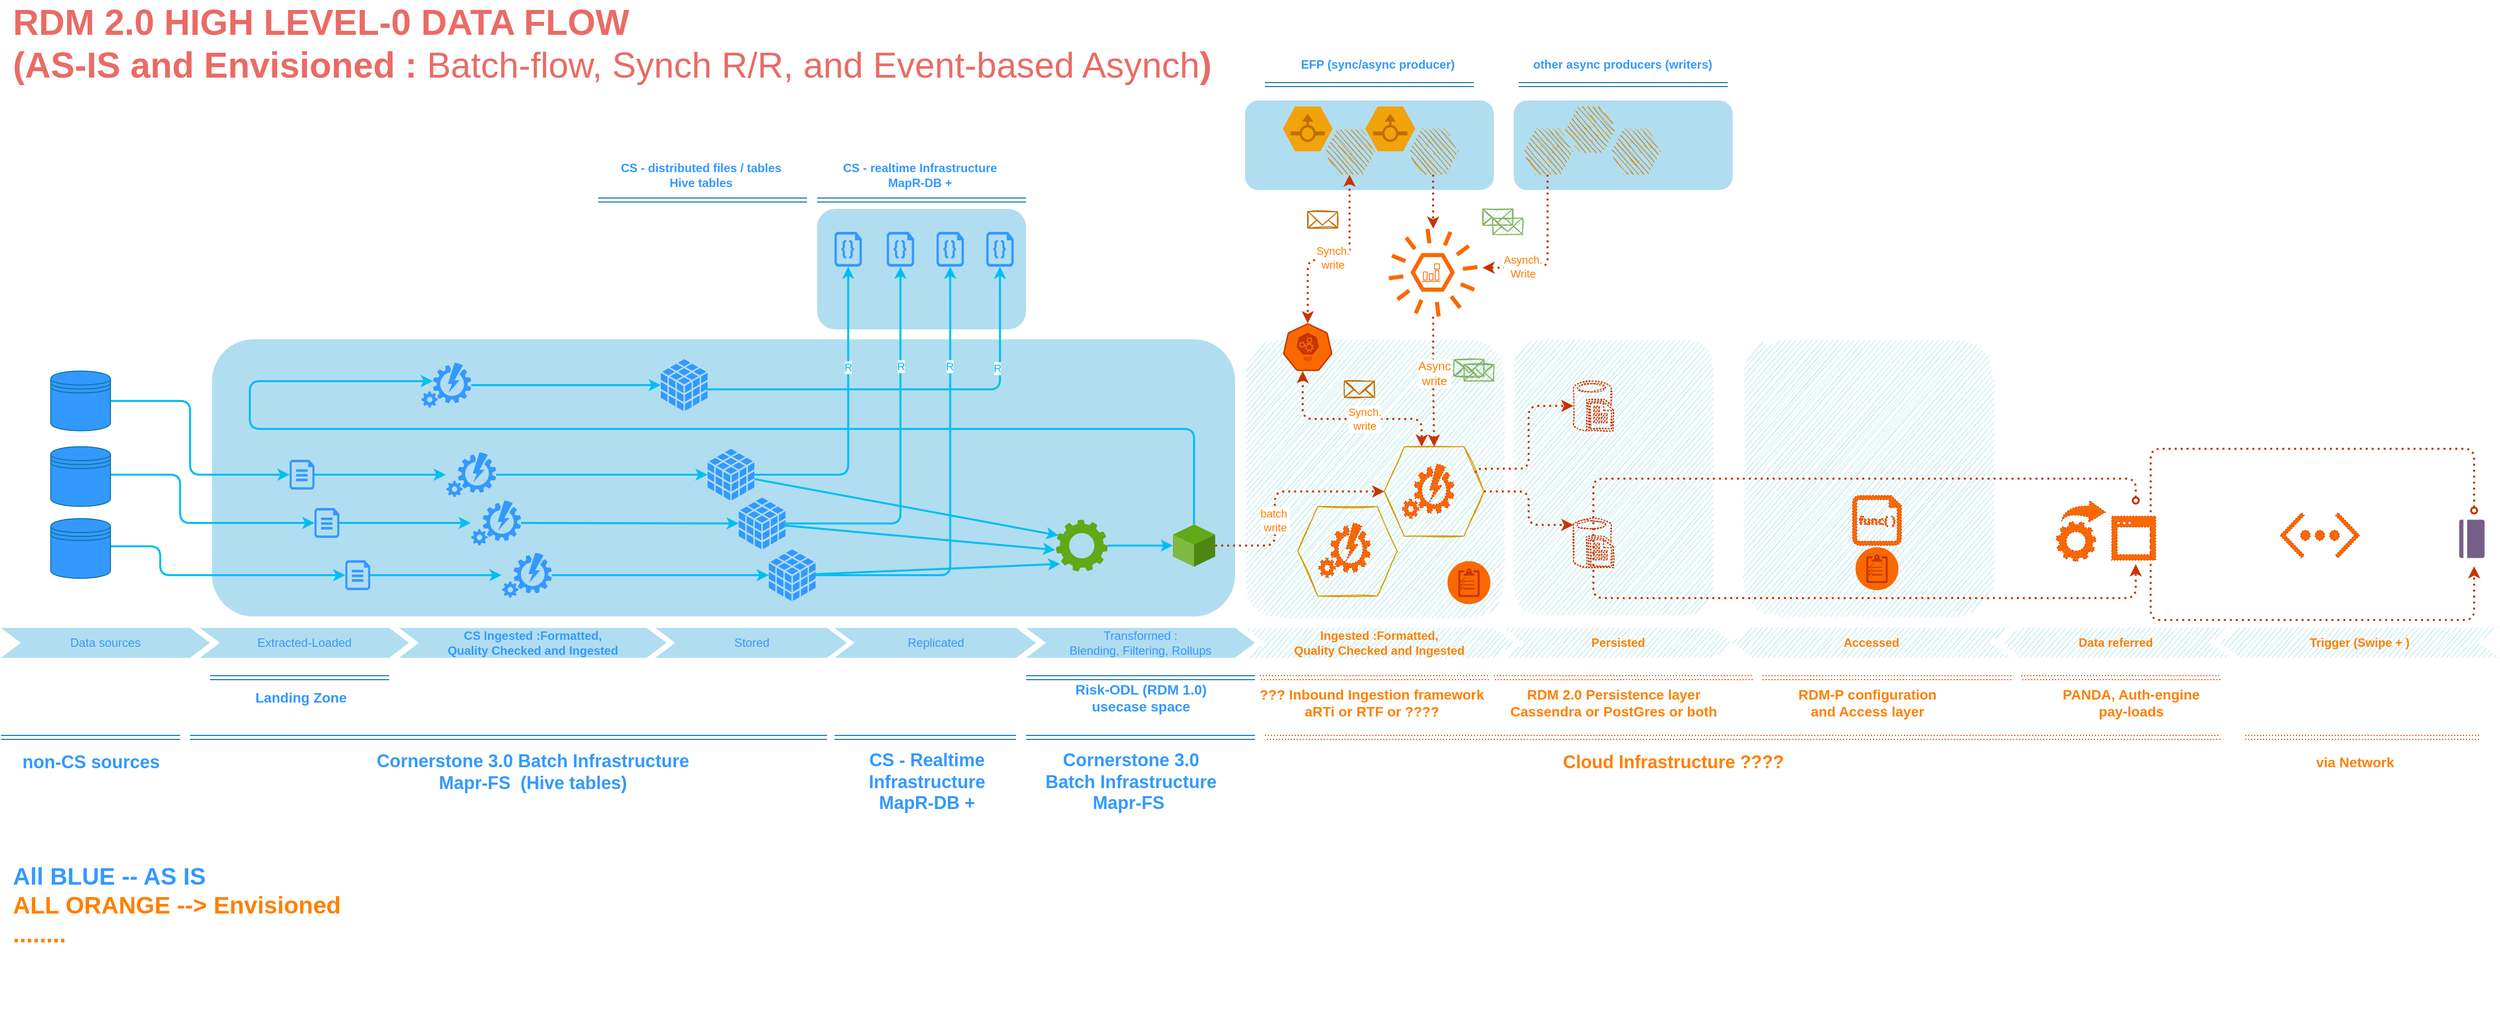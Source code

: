 <mxfile version="14.2.9" type="github">
  <diagram id="Td9-mndeDh_23hXxGDzK" name="Page-1">
    <mxGraphModel dx="1829" dy="819" grid="1" gridSize="10" guides="1" tooltips="1" connect="1" arrows="1" fold="1" page="1" pageScale="1" pageWidth="850" pageHeight="1100" math="0" shadow="0">
      <root>
        <mxCell id="0" />
        <mxCell id="1" parent="0" />
        <mxCell id="Pg5ETTxkVNXYhfXZeRP4-1" value="" style="rounded=1;whiteSpace=wrap;html=1;sketch=1;fillColor=#b0e3e6;strokeColor=none;" parent="1" vertex="1">
          <mxGeometry x="1280" y="380" width="260" height="280" as="geometry" />
        </mxCell>
        <mxCell id="Pg5ETTxkVNXYhfXZeRP4-12" value="" style="rounded=1;whiteSpace=wrap;html=1;fillColor=#b0e3e6;sketch=1;strokeColor=none;" parent="1" vertex="1">
          <mxGeometry x="1550" y="380" width="200" height="277" as="geometry" />
        </mxCell>
        <mxCell id="Pg5ETTxkVNXYhfXZeRP4-31" value="" style="rounded=1;whiteSpace=wrap;html=1;sketch=0;fillColor=#b1ddf0;strokeColor=none;" parent="1" vertex="1">
          <mxGeometry x="1280" y="140" width="250" height="90" as="geometry" />
        </mxCell>
        <mxCell id="Pg5ETTxkVNXYhfXZeRP4-13" value="" style="rounded=1;whiteSpace=wrap;html=1;fillColor=#b0e3e6;sketch=1;strokeColor=none;" parent="1" vertex="1">
          <mxGeometry x="1780" y="380" width="250" height="276.38" as="geometry" />
        </mxCell>
        <mxCell id="Pg5ETTxkVNXYhfXZeRP4-11" value="" style="rounded=1;whiteSpace=wrap;html=1;sketch=0;fillColor=#b1ddf0;strokeColor=none;" parent="1" vertex="1">
          <mxGeometry x="850" y="248.88" width="210" height="121.12" as="geometry" />
        </mxCell>
        <mxCell id="Pg5ETTxkVNXYhfXZeRP4-10" value="" style="rounded=1;whiteSpace=wrap;html=1;sketch=0;fillColor=#b1ddf0;strokeColor=none;" parent="1" vertex="1">
          <mxGeometry x="242" y="380" width="1028" height="278.5" as="geometry" />
        </mxCell>
        <mxCell id="AzFJETMl0v4Ij8P8jwY9-28" value="" style="edgeStyle=orthogonalEdgeStyle;curved=1;rounded=0;orthogonalLoop=1;jettySize=auto;html=1;strokeWidth=2;entryX=-0.01;entryY=0.499;entryDx=0;entryDy=0;entryPerimeter=0;fillColor=#1ba1e2;strokeColor=#00BEF2;" parent="1" source="AzFJETMl0v4Ij8P8jwY9-1" target="AzFJETMl0v4Ij8P8jwY9-5" edge="1">
          <mxGeometry relative="1" as="geometry">
            <mxPoint x="425" y="527" as="targetPoint" />
          </mxGeometry>
        </mxCell>
        <mxCell id="AzFJETMl0v4Ij8P8jwY9-1" value="" style="verticalLabelPosition=bottom;html=1;verticalAlign=top;align=center;shape=mxgraph.azure.cloud_services_configuration_file;pointerEvents=1;fontColor=#ffffff;strokeColor=none;fillColor=#3399FF;" parent="1" vertex="1">
          <mxGeometry x="320" y="501" width="25" height="30" as="geometry" />
        </mxCell>
        <mxCell id="AzFJETMl0v4Ij8P8jwY9-35" value="" style="edgeStyle=orthogonalEdgeStyle;curved=1;rounded=0;orthogonalLoop=1;jettySize=auto;html=1;strokeWidth=2;fillColor=#1ba1e2;strokeColor=#00BEF2;" parent="1" source="AzFJETMl0v4Ij8P8jwY9-5" target="AzFJETMl0v4Ij8P8jwY9-49" edge="1">
          <mxGeometry relative="1" as="geometry">
            <mxPoint x="658" y="527" as="targetPoint" />
          </mxGeometry>
        </mxCell>
        <mxCell id="AzFJETMl0v4Ij8P8jwY9-5" value="" style="verticalLabelPosition=bottom;html=1;verticalAlign=top;align=center;shape=mxgraph.azure.automation;pointerEvents=1;fontColor=#ffffff;strokeColor=none;fillColor=#3399FF;" parent="1" vertex="1">
          <mxGeometry x="477.5" y="493.5" width="50" height="45" as="geometry" />
        </mxCell>
        <mxCell id="AzFJETMl0v4Ij8P8jwY9-7" value="Extracted-Loaded" style="shape=step;perimeter=stepPerimeter;whiteSpace=wrap;html=1;fixedSize=1;fillColor=#b1ddf0;strokeColor=none;fontColor=#3399FF;fontStyle=0" parent="1" vertex="1">
          <mxGeometry x="230" y="670" width="210" height="30" as="geometry" />
        </mxCell>
        <mxCell id="AzFJETMl0v4Ij8P8jwY9-8" value="CS Ingested :Formatted, &lt;br&gt;Quality Checked and Ingested" style="shape=step;perimeter=stepPerimeter;whiteSpace=wrap;html=1;fixedSize=1;fillColor=#b1ddf0;fontStyle=1;strokeColor=none;fontColor=#3399FF;" parent="1" vertex="1">
          <mxGeometry x="430" y="670" width="268.75" height="30" as="geometry" />
        </mxCell>
        <mxCell id="AzFJETMl0v4Ij8P8jwY9-9" value="Stored" style="shape=step;perimeter=stepPerimeter;whiteSpace=wrap;html=1;fixedSize=1;fillColor=#b1ddf0;strokeColor=none;fontColor=#3399FF;fontStyle=0" parent="1" vertex="1">
          <mxGeometry x="687.5" y="670" width="192.5" height="30" as="geometry" />
        </mxCell>
        <mxCell id="AzFJETMl0v4Ij8P8jwY9-10" value="&lt;span&gt;Transformed : &lt;br&gt;Blending, Filtering, Rollups&lt;/span&gt;" style="shape=step;perimeter=stepPerimeter;whiteSpace=wrap;html=1;fixedSize=1;fillColor=#b1ddf0;strokeColor=none;fontStyle=0;fontColor=#3399FF;" parent="1" vertex="1">
          <mxGeometry x="1060" y="670" width="230" height="30" as="geometry" />
        </mxCell>
        <mxCell id="AzFJETMl0v4Ij8P8jwY9-13" value="" style="shape=link;html=1;fillColor=#b1ddf0;strokeColor=#10739e;fontColor=#3399FF;fontSize=18;" parent="1" edge="1">
          <mxGeometry width="100" relative="1" as="geometry">
            <mxPoint x="220" y="780" as="sourcePoint" />
            <mxPoint x="860" y="780" as="targetPoint" />
          </mxGeometry>
        </mxCell>
        <mxCell id="AzFJETMl0v4Ij8P8jwY9-31" value="Cornerstone 3.0 Batch Infrastructure&lt;br style=&quot;font-size: 18px;&quot;&gt;Mapr-FS&amp;nbsp; (Hive tables)" style="text;html=1;align=center;verticalAlign=middle;resizable=0;points=[];autosize=1;fontStyle=1;fontColor=#3399FF;fontSize=18;" parent="1" vertex="1">
          <mxGeometry x="399.37" y="790" width="330" height="50" as="geometry" />
        </mxCell>
        <mxCell id="AzFJETMl0v4Ij8P8jwY9-37" value="" style="edgeStyle=orthogonalEdgeStyle;curved=1;rounded=0;orthogonalLoop=1;jettySize=auto;html=1;strokeWidth=2;entryX=-0.01;entryY=0.499;entryDx=0;entryDy=0;entryPerimeter=0;fillColor=#1ba1e2;strokeColor=#00BEF2;" parent="1" source="AzFJETMl0v4Ij8P8jwY9-38" target="AzFJETMl0v4Ij8P8jwY9-40" edge="1">
          <mxGeometry relative="1" as="geometry">
            <mxPoint x="450" y="572" as="targetPoint" />
          </mxGeometry>
        </mxCell>
        <mxCell id="AzFJETMl0v4Ij8P8jwY9-38" value="" style="verticalLabelPosition=bottom;html=1;verticalAlign=top;align=center;shape=mxgraph.azure.cloud_services_configuration_file;pointerEvents=1;fontColor=#ffffff;strokeColor=none;fillColor=#3399FF;" parent="1" vertex="1">
          <mxGeometry x="345" y="549.5" width="25" height="30" as="geometry" />
        </mxCell>
        <mxCell id="AzFJETMl0v4Ij8P8jwY9-39" value="" style="edgeStyle=orthogonalEdgeStyle;curved=1;rounded=0;orthogonalLoop=1;jettySize=auto;html=1;strokeWidth=2;fillColor=#1ba1e2;strokeColor=#00BEF2;" parent="1" source="AzFJETMl0v4Ij8P8jwY9-40" target="AzFJETMl0v4Ij8P8jwY9-50" edge="1">
          <mxGeometry relative="1" as="geometry">
            <mxPoint x="683" y="572" as="targetPoint" />
          </mxGeometry>
        </mxCell>
        <mxCell id="AzFJETMl0v4Ij8P8jwY9-40" value="" style="verticalLabelPosition=bottom;html=1;verticalAlign=top;align=center;shape=mxgraph.azure.automation;pointerEvents=1;fontColor=#ffffff;strokeColor=none;fillColor=#3399FF;" parent="1" vertex="1">
          <mxGeometry x="502.5" y="542" width="50" height="45" as="geometry" />
        </mxCell>
        <mxCell id="AzFJETMl0v4Ij8P8jwY9-42" value="" style="edgeStyle=orthogonalEdgeStyle;curved=1;rounded=0;orthogonalLoop=1;jettySize=auto;html=1;strokeWidth=2;entryX=-0.01;entryY=0.499;entryDx=0;entryDy=0;entryPerimeter=0;fillColor=#1ba1e2;strokeColor=#00BEF2;" parent="1" source="AzFJETMl0v4Ij8P8jwY9-43" target="AzFJETMl0v4Ij8P8jwY9-45" edge="1">
          <mxGeometry relative="1" as="geometry">
            <mxPoint x="481" y="617" as="targetPoint" />
          </mxGeometry>
        </mxCell>
        <mxCell id="AzFJETMl0v4Ij8P8jwY9-43" value="" style="verticalLabelPosition=bottom;html=1;verticalAlign=top;align=center;shape=mxgraph.azure.cloud_services_configuration_file;pointerEvents=1;fontColor=#ffffff;strokeColor=none;fillColor=#3399FF;" parent="1" vertex="1">
          <mxGeometry x="376" y="602" width="25" height="30" as="geometry" />
        </mxCell>
        <mxCell id="AzFJETMl0v4Ij8P8jwY9-44" value="" style="edgeStyle=orthogonalEdgeStyle;curved=1;rounded=0;orthogonalLoop=1;jettySize=auto;html=1;strokeWidth=2;fillColor=#1ba1e2;strokeColor=#00BEF2;" parent="1" source="AzFJETMl0v4Ij8P8jwY9-45" target="AzFJETMl0v4Ij8P8jwY9-48" edge="1">
          <mxGeometry relative="1" as="geometry">
            <mxPoint x="714" y="617" as="targetPoint" />
          </mxGeometry>
        </mxCell>
        <mxCell id="AzFJETMl0v4Ij8P8jwY9-45" value="" style="verticalLabelPosition=bottom;html=1;verticalAlign=top;align=center;shape=mxgraph.azure.automation;pointerEvents=1;fontColor=#ffffff;strokeColor=none;fillColor=#3399FF;" parent="1" vertex="1">
          <mxGeometry x="533.5" y="594.5" width="50" height="45" as="geometry" />
        </mxCell>
        <mxCell id="AzFJETMl0v4Ij8P8jwY9-48" value="" style="shadow=0;dashed=0;html=1;labelPosition=center;verticalLabelPosition=bottom;verticalAlign=top;outlineConnect=0;align=center;shape=mxgraph.office.databases.database_cube;fontColor=#ffffff;strokeColor=none;fillColor=#3399FF;" parent="1" vertex="1">
          <mxGeometry x="801.5" y="591" width="47" height="52" as="geometry" />
        </mxCell>
        <mxCell id="AzFJETMl0v4Ij8P8jwY9-60" value="" style="rounded=0;orthogonalLoop=1;jettySize=auto;html=1;strokeWidth=2;entryX=0.049;entryY=0.304;entryDx=0;entryDy=0;entryPerimeter=0;fillColor=#1ba1e2;strokeColor=#00BEF2;" parent="1" source="AzFJETMl0v4Ij8P8jwY9-49" target="AzFJETMl0v4Ij8P8jwY9-58" edge="1">
          <mxGeometry relative="1" as="geometry">
            <mxPoint x="790" y="520" as="sourcePoint" />
            <mxPoint x="795" y="542.5" as="targetPoint" />
          </mxGeometry>
        </mxCell>
        <mxCell id="AzFJETMl0v4Ij8P8jwY9-74" value="" style="rounded=1;sketch=0;orthogonalLoop=1;jettySize=auto;html=1;shadow=0;strokeWidth=2;entryX=0.5;entryY=1;entryDx=0;entryDy=0;entryPerimeter=0;fillColor=#1ba1e2;strokeColor=#00BEF2;edgeStyle=orthogonalEdgeStyle;" parent="1" source="AzFJETMl0v4Ij8P8jwY9-49" target="AzFJETMl0v4Ij8P8jwY9-72" edge="1">
          <mxGeometry relative="1" as="geometry">
            <mxPoint x="795" y="531.5" as="targetPoint" />
          </mxGeometry>
        </mxCell>
        <mxCell id="YAnELMvsAP-TXF1h9cd0-38" value="R" style="edgeLabel;html=1;align=center;verticalAlign=middle;resizable=0;points=[];fontColor=#00BEF2;" vertex="1" connectable="0" parent="AzFJETMl0v4Ij8P8jwY9-74">
          <mxGeometry x="0.334" y="1" relative="1" as="geometry">
            <mxPoint as="offset" />
          </mxGeometry>
        </mxCell>
        <mxCell id="AzFJETMl0v4Ij8P8jwY9-49" value="" style="shadow=0;dashed=0;html=1;labelPosition=center;verticalLabelPosition=bottom;verticalAlign=top;outlineConnect=0;align=center;shape=mxgraph.office.databases.database_cube;fontColor=#ffffff;strokeColor=none;fillColor=#3399FF;" parent="1" vertex="1">
          <mxGeometry x="740" y="490" width="47" height="52" as="geometry" />
        </mxCell>
        <mxCell id="AzFJETMl0v4Ij8P8jwY9-50" value="" style="shadow=0;dashed=0;html=1;labelPosition=center;verticalLabelPosition=bottom;verticalAlign=top;outlineConnect=0;align=center;shape=mxgraph.office.databases.database_cube;fontColor=#ffffff;strokeColor=none;fillColor=#3399FF;" parent="1" vertex="1">
          <mxGeometry x="771.25" y="539" width="47" height="52" as="geometry" />
        </mxCell>
        <mxCell id="AzFJETMl0v4Ij8P8jwY9-70" value="" style="rounded=1;sketch=0;orthogonalLoop=1;jettySize=auto;html=1;shadow=0;strokeWidth=2;entryX=0.5;entryY=1;entryDx=0;entryDy=0;entryPerimeter=0;fillColor=#1ba1e2;strokeColor=#00BEF2;exitX=0.968;exitY=0.582;exitDx=0;exitDy=0;exitPerimeter=0;edgeStyle=orthogonalEdgeStyle;" parent="1" source="AzFJETMl0v4Ij8P8jwY9-51" target="AzFJETMl0v4Ij8P8jwY9-71" edge="1">
          <mxGeometry relative="1" as="geometry">
            <mxPoint x="1188" y="416" as="targetPoint" />
          </mxGeometry>
        </mxCell>
        <mxCell id="YAnELMvsAP-TXF1h9cd0-42" value="R" style="edgeLabel;html=1;align=center;verticalAlign=middle;resizable=0;points=[];fontColor=#00BEF2;" vertex="1" connectable="0" parent="AzFJETMl0v4Ij8P8jwY9-70">
          <mxGeometry x="0.513" y="3" relative="1" as="geometry">
            <mxPoint as="offset" />
          </mxGeometry>
        </mxCell>
        <mxCell id="AzFJETMl0v4Ij8P8jwY9-51" value="" style="shadow=0;dashed=0;html=1;labelPosition=center;verticalLabelPosition=bottom;verticalAlign=top;outlineConnect=0;align=center;shape=mxgraph.office.databases.database_cube;fontColor=#ffffff;strokeColor=none;fillColor=#3399FF;" parent="1" vertex="1">
          <mxGeometry x="693" y="400" width="47" height="52" as="geometry" />
        </mxCell>
        <mxCell id="AzFJETMl0v4Ij8P8jwY9-67" value="" style="rounded=0;orthogonalLoop=1;jettySize=auto;html=1;strokeWidth=2;fillColor=#1ba1e2;strokeColor=#00BEF2;" parent="1" source="AzFJETMl0v4Ij8P8jwY9-52" target="AzFJETMl0v4Ij8P8jwY9-51" edge="1">
          <mxGeometry relative="1" as="geometry">
            <mxPoint x="603.5" y="426" as="targetPoint" />
          </mxGeometry>
        </mxCell>
        <mxCell id="AzFJETMl0v4Ij8P8jwY9-52" value="" style="verticalLabelPosition=bottom;html=1;verticalAlign=top;align=center;shape=mxgraph.azure.automation;pointerEvents=1;fontColor=#ffffff;strokeColor=none;fillColor=#3399FF;" parent="1" vertex="1">
          <mxGeometry x="452.5" y="403.5" width="50" height="45" as="geometry" />
        </mxCell>
        <mxCell id="AzFJETMl0v4Ij8P8jwY9-65" value="" style="edgeStyle=orthogonalEdgeStyle;rounded=1;orthogonalLoop=1;jettySize=auto;html=1;strokeWidth=2;entryX=0.23;entryY=0.41;entryDx=0;entryDy=0;entryPerimeter=0;shadow=0;sketch=0;fillColor=#1ba1e2;exitX=0.5;exitY=0;exitDx=0;exitDy=0;exitPerimeter=0;strokeColor=#00BEF2;" parent="1" source="AzFJETMl0v4Ij8P8jwY9-54" target="AzFJETMl0v4Ij8P8jwY9-52" edge="1">
          <mxGeometry relative="1" as="geometry">
            <mxPoint x="1026.25" y="485" as="targetPoint" />
            <Array as="points">
              <mxPoint x="1229" y="470" />
              <mxPoint x="280" y="470" />
              <mxPoint x="280" y="422" />
            </Array>
          </mxGeometry>
        </mxCell>
        <mxCell id="AzFJETMl0v4Ij8P8jwY9-86" value="" style="edgeStyle=orthogonalEdgeStyle;rounded=1;sketch=0;orthogonalLoop=1;jettySize=auto;html=1;shadow=0;strokeWidth=2;labelBackgroundColor=none;fontColor=#EA6B66;fillColor=#fa6800;dashed=1;dashPattern=1 2;strokeColor=#C73500;entryX=0;entryY=0.5;entryDx=0;entryDy=0;" parent="1" source="AzFJETMl0v4Ij8P8jwY9-54" target="qRnBdunjOC0cZsPGQNzd-3" edge="1">
          <mxGeometry relative="1" as="geometry">
            <Array as="points">
              <mxPoint x="1310" y="587" />
              <mxPoint x="1310" y="533" />
            </Array>
          </mxGeometry>
        </mxCell>
        <mxCell id="YAnELMvsAP-TXF1h9cd0-17" value="batch&amp;nbsp;&lt;br&gt;write" style="edgeLabel;html=1;align=center;verticalAlign=middle;resizable=0;points=[];fontColor=#FF8000;" vertex="1" connectable="0" parent="AzFJETMl0v4Ij8P8jwY9-86">
          <mxGeometry x="-0.245" y="1" relative="1" as="geometry">
            <mxPoint x="1" y="-1.23" as="offset" />
          </mxGeometry>
        </mxCell>
        <mxCell id="AzFJETMl0v4Ij8P8jwY9-54" value="" style="verticalLabelPosition=bottom;verticalAlign=top;html=1;shape=mxgraph.infographic.shadedCube;isoAngle=15;fillColor=#60a917;fontColor=#ffffff;strokeColor=none;" parent="1" vertex="1">
          <mxGeometry x="1207.5" y="566" width="42.5" height="42.5" as="geometry" />
        </mxCell>
        <mxCell id="AzFJETMl0v4Ij8P8jwY9-55" value="" style="shape=link;html=1;fillColor=#b1ddf0;strokeColor=#10739e;fontColor=#3399FF;fontStyle=0;fontSize=14;" parent="1" edge="1">
          <mxGeometry width="100" relative="1" as="geometry">
            <mxPoint x="1060" y="720" as="sourcePoint" />
            <mxPoint x="1290" y="720" as="targetPoint" />
          </mxGeometry>
        </mxCell>
        <mxCell id="AzFJETMl0v4Ij8P8jwY9-56" value="Risk-ODL (RDM 1.0)&lt;br style=&quot;font-size: 14px&quot;&gt;usecase space" style="text;html=1;align=center;verticalAlign=middle;resizable=0;points=[];autosize=1;fontStyle=1;fontColor=#3399FF;fontSize=14;" parent="1" vertex="1">
          <mxGeometry x="1100" y="720" width="150" height="40" as="geometry" />
        </mxCell>
        <mxCell id="AzFJETMl0v4Ij8P8jwY9-63" value="" style="edgeStyle=none;rounded=0;orthogonalLoop=1;jettySize=auto;html=1;strokeWidth=2;fillColor=#1ba1e2;strokeColor=#00BEF2;" parent="1" source="AzFJETMl0v4Ij8P8jwY9-58" target="AzFJETMl0v4Ij8P8jwY9-54" edge="1">
          <mxGeometry relative="1" as="geometry" />
        </mxCell>
        <mxCell id="AzFJETMl0v4Ij8P8jwY9-58" value="" style="html=1;aspect=fixed;shadow=0;align=center;verticalAlign=top;fillColor=#60a917;shape=mxgraph.gcp2.gear;fontColor=#ffffff;strokeColor=none;" parent="1" vertex="1">
          <mxGeometry x="1090" y="561.25" width="52" height="52" as="geometry" />
        </mxCell>
        <mxCell id="AzFJETMl0v4Ij8P8jwY9-61" value="" style="rounded=0;orthogonalLoop=1;jettySize=auto;html=1;strokeWidth=2;fillColor=#1ba1e2;strokeColor=#00BEF2;entryX=-0.013;entryY=0.585;entryDx=0;entryDy=0;entryPerimeter=0;" parent="1" source="AzFJETMl0v4Ij8P8jwY9-50" target="AzFJETMl0v4Ij8P8jwY9-58" edge="1">
          <mxGeometry relative="1" as="geometry">
            <mxPoint x="725" y="555.536" as="sourcePoint" />
            <mxPoint x="902.35" y="578.45" as="targetPoint" />
          </mxGeometry>
        </mxCell>
        <mxCell id="AzFJETMl0v4Ij8P8jwY9-62" value="" style="rounded=0;orthogonalLoop=1;jettySize=auto;html=1;strokeWidth=2;entryX=0.083;entryY=0.854;entryDx=0;entryDy=0;entryPerimeter=0;fillColor=#1ba1e2;strokeColor=#00BEF2;" parent="1" source="AzFJETMl0v4Ij8P8jwY9-48" target="AzFJETMl0v4Ij8P8jwY9-58" edge="1">
          <mxGeometry relative="1" as="geometry">
            <mxPoint x="749" y="597.493" as="sourcePoint" />
            <mxPoint x="898.35" y="597.45" as="targetPoint" />
          </mxGeometry>
        </mxCell>
        <mxCell id="AzFJETMl0v4Ij8P8jwY9-68" value="Replicated" style="shape=step;perimeter=stepPerimeter;whiteSpace=wrap;html=1;fixedSize=1;fillColor=#b1ddf0;strokeColor=none;fontColor=#3399FF;fontStyle=0" parent="1" vertex="1">
          <mxGeometry x="867.5" y="670" width="202.5" height="30" as="geometry" />
        </mxCell>
        <mxCell id="AzFJETMl0v4Ij8P8jwY9-71" value="" style="verticalLabelPosition=bottom;html=1;verticalAlign=top;align=center;shape=mxgraph.azure.code_file;pointerEvents=1;fontColor=#ffffff;strokeColor=none;fillColor=#3399FF;" parent="1" vertex="1">
          <mxGeometry x="1020" y="272" width="27.5" height="35" as="geometry" />
        </mxCell>
        <mxCell id="AzFJETMl0v4Ij8P8jwY9-72" value="" style="verticalLabelPosition=bottom;html=1;verticalAlign=top;align=center;shape=mxgraph.azure.code_file;pointerEvents=1;fontColor=#ffffff;strokeColor=none;fillColor=#3399FF;" parent="1" vertex="1">
          <mxGeometry x="867.5" y="272" width="27.5" height="35" as="geometry" />
        </mxCell>
        <mxCell id="AzFJETMl0v4Ij8P8jwY9-76" value="" style="verticalLabelPosition=bottom;html=1;verticalAlign=top;align=center;shape=mxgraph.azure.code_file;pointerEvents=1;fontColor=#ffffff;strokeColor=none;fillColor=#3399FF;" parent="1" vertex="1">
          <mxGeometry x="920" y="272" width="27.5" height="35" as="geometry" />
        </mxCell>
        <mxCell id="AzFJETMl0v4Ij8P8jwY9-78" value="" style="verticalLabelPosition=bottom;html=1;verticalAlign=top;align=center;shape=mxgraph.azure.code_file;pointerEvents=1;fontColor=#ffffff;strokeColor=none;fillColor=#3399FF;" parent="1" vertex="1">
          <mxGeometry x="970" y="272" width="27.5" height="35" as="geometry" />
        </mxCell>
        <mxCell id="AzFJETMl0v4Ij8P8jwY9-79" value="" style="rounded=1;orthogonalLoop=1;jettySize=auto;html=1;strokeWidth=2;entryX=0.5;entryY=1;entryDx=0;entryDy=0;entryPerimeter=0;fillColor=#1ba1e2;strokeColor=#00BEF2;edgeStyle=orthogonalEdgeStyle;" parent="1" source="AzFJETMl0v4Ij8P8jwY9-48" target="AzFJETMl0v4Ij8P8jwY9-78" edge="1">
          <mxGeometry relative="1" as="geometry">
            <mxPoint x="817.25" y="642.565" as="sourcePoint" />
            <mxPoint x="1167.5" y="643.54" as="targetPoint" />
          </mxGeometry>
        </mxCell>
        <mxCell id="YAnELMvsAP-TXF1h9cd0-40" value="R" style="edgeLabel;html=1;align=center;verticalAlign=middle;resizable=0;points=[];fontColor=#00BEF2;" vertex="1" connectable="0" parent="AzFJETMl0v4Ij8P8jwY9-79">
          <mxGeometry x="0.551" y="1" relative="1" as="geometry">
            <mxPoint as="offset" />
          </mxGeometry>
        </mxCell>
        <mxCell id="AzFJETMl0v4Ij8P8jwY9-77" value="" style="rounded=1;sketch=0;orthogonalLoop=1;jettySize=auto;html=1;shadow=0;strokeWidth=2;entryX=0.5;entryY=1;entryDx=0;entryDy=0;entryPerimeter=0;fillColor=#1ba1e2;strokeColor=#00BEF2;edgeStyle=orthogonalEdgeStyle;" parent="1" source="AzFJETMl0v4Ij8P8jwY9-50" target="AzFJETMl0v4Ij8P8jwY9-76" edge="1">
          <mxGeometry relative="1" as="geometry" />
        </mxCell>
        <mxCell id="YAnELMvsAP-TXF1h9cd0-39" value="R" style="edgeLabel;html=1;align=center;verticalAlign=middle;resizable=0;points=[];fontColor=#00BEF2;" vertex="1" connectable="0" parent="AzFJETMl0v4Ij8P8jwY9-77">
          <mxGeometry x="0.465" relative="1" as="geometry">
            <mxPoint as="offset" />
          </mxGeometry>
        </mxCell>
        <mxCell id="AzFJETMl0v4Ij8P8jwY9-81" value="" style="shape=link;html=1;fillColor=#b1ddf0;strokeColor=#10739e;fontColor=#3399FF;fontSize=18;" parent="1" edge="1">
          <mxGeometry width="100" relative="1" as="geometry">
            <mxPoint x="867.5" y="780" as="sourcePoint" />
            <mxPoint x="1050" y="780" as="targetPoint" />
          </mxGeometry>
        </mxCell>
        <mxCell id="AzFJETMl0v4Ij8P8jwY9-82" value="CS - Realtime &lt;br&gt;Infrastructure&lt;br style=&quot;font-size: 18px&quot;&gt;MapR-DB +" style="text;html=1;align=center;verticalAlign=middle;resizable=0;points=[];autosize=1;fontStyle=1;fontColor=#3399FF;fontSize=18;" parent="1" vertex="1">
          <mxGeometry x="895" y="790" width="130" height="70" as="geometry" />
        </mxCell>
        <mxCell id="AzFJETMl0v4Ij8P8jwY9-83" value="Ingested :Formatted, &lt;br&gt;Quality Checked and Ingested" style="shape=step;perimeter=stepPerimeter;whiteSpace=wrap;html=1;fixedSize=1;fillColor=#b0e3e6;fontStyle=1;dashed=1;dashPattern=1 2;sketch=1;strokeColor=none;fontColor=#FF8000;" parent="1" vertex="1">
          <mxGeometry x="1280" y="670" width="270" height="30" as="geometry" />
        </mxCell>
        <mxCell id="AzFJETMl0v4Ij8P8jwY9-88" value="Persisted" style="shape=step;perimeter=stepPerimeter;whiteSpace=wrap;html=1;fixedSize=1;fillColor=#b0e3e6;fontStyle=1;dashed=1;dashPattern=1 2;sketch=1;strokeColor=none;fontColor=#FF8000;" parent="1" vertex="1">
          <mxGeometry x="1540" y="670" width="230" height="30" as="geometry" />
        </mxCell>
        <mxCell id="AzFJETMl0v4Ij8P8jwY9-89" value="" style="shape=link;html=1;fillColor=#fa6800;strokeColor=#C73500;fontColor=#006600;dashed=1;dashPattern=1 2;fontSize=14;" parent="1" edge="1">
          <mxGeometry width="100" relative="1" as="geometry">
            <mxPoint x="1530" y="720" as="sourcePoint" />
            <mxPoint x="1790" y="720" as="targetPoint" />
          </mxGeometry>
        </mxCell>
        <mxCell id="AzFJETMl0v4Ij8P8jwY9-90" value="" style="shape=link;html=1;fillColor=#fa6800;fontColor=#006600;strokeColor=#C73500;dashed=1;dashPattern=1 2;fontSize=14;" parent="1" edge="1">
          <mxGeometry width="100" relative="1" as="geometry">
            <mxPoint x="1295" y="720" as="sourcePoint" />
            <mxPoint x="1525" y="720" as="targetPoint" />
          </mxGeometry>
        </mxCell>
        <mxCell id="AzFJETMl0v4Ij8P8jwY9-91" value="??? Inbound Ingestion framework&lt;br style=&quot;font-size: 14px;&quot;&gt;aRTi or RTF or ????" style="text;html=1;align=center;verticalAlign=middle;resizable=0;points=[];autosize=1;fontColor=#FF8000;fontStyle=1;fontSize=14;" parent="1" vertex="1">
          <mxGeometry x="1286.5" y="725" width="240" height="40" as="geometry" />
        </mxCell>
        <mxCell id="AzFJETMl0v4Ij8P8jwY9-92" value="RDM 2.0 Persistence layer&lt;br style=&quot;font-size: 14px;&quot;&gt;Cassendra or PostGres or both" style="text;html=1;align=center;verticalAlign=middle;resizable=0;points=[];autosize=1;fontColor=#FF8000;fontStyle=1;fontSize=14;" parent="1" vertex="1">
          <mxGeometry x="1540" y="725" width="220" height="40" as="geometry" />
        </mxCell>
        <mxCell id="AzFJETMl0v4Ij8P8jwY9-95" value="" style="shape=link;html=1;fillColor=#b1ddf0;strokeColor=#10739e;fontColor=#3399FF;" parent="1" edge="1">
          <mxGeometry width="100" relative="1" as="geometry">
            <mxPoint x="850" y="240" as="sourcePoint" />
            <mxPoint x="1060" y="240" as="targetPoint" />
          </mxGeometry>
        </mxCell>
        <mxCell id="AzFJETMl0v4Ij8P8jwY9-96" value="CS - realtime Infrastructure&lt;br&gt;MapR-DB +" style="text;html=1;align=center;verticalAlign=middle;resizable=0;points=[];autosize=1;fontStyle=1;fontColor=#3399FF;" parent="1" vertex="1">
          <mxGeometry x="867.5" y="200" width="170" height="30" as="geometry" />
        </mxCell>
        <mxCell id="AzFJETMl0v4Ij8P8jwY9-99" value="&lt;b&gt;&lt;font&gt;&lt;font style=&quot;font-size: 24px&quot;&gt;&lt;font color=&quot;#3399ff&quot;&gt;All BLUE -- AS IS&lt;/font&gt;&lt;br&gt;ALL ORANGE --&amp;gt; Envisioned&lt;br&gt;........&lt;br&gt;&lt;br&gt;&lt;br&gt;&lt;/font&gt;&lt;br&gt;&lt;/font&gt;&lt;/b&gt;" style="text;html=1;align=left;verticalAlign=middle;resizable=0;points=[];autosize=1;fontColor=#FF8000;" parent="1" vertex="1">
          <mxGeometry x="40" y="935" width="350" height="100" as="geometry" />
        </mxCell>
        <mxCell id="AzFJETMl0v4Ij8P8jwY9-100" value="" style="shape=link;html=1;fillColor=#b1ddf0;strokeColor=#10739e;fontColor=#3399FF;fontSize=18;" parent="1" edge="1">
          <mxGeometry width="100" relative="1" as="geometry">
            <mxPoint x="1060" y="780" as="sourcePoint" />
            <mxPoint x="1290" y="780" as="targetPoint" />
          </mxGeometry>
        </mxCell>
        <mxCell id="AzFJETMl0v4Ij8P8jwY9-101" value="Cornerstone 3.0 &lt;br&gt;Batch Infrastructure&lt;br style=&quot;font-size: 18px&quot;&gt;Mapr-FS&amp;nbsp;" style="text;html=1;align=center;verticalAlign=middle;resizable=0;points=[];autosize=1;fontStyle=1;fontColor=#3399FF;fontSize=18;" parent="1" vertex="1">
          <mxGeometry x="1070" y="790" width="190" height="70" as="geometry" />
        </mxCell>
        <mxCell id="AzFJETMl0v4Ij8P8jwY9-102" value="" style="shape=link;html=1;fillColor=#fa6800;strokeColor=#C73500;fontColor=#3399FF;dashed=1;dashPattern=1 2;fontSize=18;" parent="1" edge="1">
          <mxGeometry width="100" relative="1" as="geometry">
            <mxPoint x="1300" y="780" as="sourcePoint" />
            <mxPoint x="2260" y="780" as="targetPoint" />
          </mxGeometry>
        </mxCell>
        <mxCell id="AzFJETMl0v4Ij8P8jwY9-103" value="Cloud Infrastructure ????" style="text;html=1;align=center;verticalAlign=middle;resizable=0;points=[];autosize=1;fontStyle=1;fontColor=#FF8000;fontSize=18;" parent="1" vertex="1">
          <mxGeometry x="1590" y="790" width="240" height="30" as="geometry" />
        </mxCell>
        <mxCell id="AzFJETMl0v4Ij8P8jwY9-104" value="&lt;font&gt;&lt;font style=&quot;font-size: 36px&quot;&gt;RDM 2.0 HIGH LEVEL-0 DATA FLOW &lt;br&gt;(AS-IS and Envisioned : &lt;span style=&quot;font-weight: normal&quot;&gt;Batch-flow, Synch R/R, and Event-based Asynch&lt;/span&gt;)&lt;br&gt;&lt;/font&gt;&lt;br&gt;&lt;/font&gt;" style="text;html=1;align=left;verticalAlign=middle;resizable=0;points=[];autosize=1;fontStyle=1;fontColor=#EA6B66;" parent="1" vertex="1">
          <mxGeometry x="40" y="60" width="1220" height="60" as="geometry" />
        </mxCell>
        <mxCell id="AzFJETMl0v4Ij8P8jwY9-105" value="Data sources" style="shape=step;perimeter=stepPerimeter;whiteSpace=wrap;html=1;fixedSize=1;fillColor=#b1ddf0;strokeColor=none;fontColor=#3399FF;fontStyle=0" parent="1" vertex="1">
          <mxGeometry x="30" y="670" width="210" height="30" as="geometry" />
        </mxCell>
        <mxCell id="AzFJETMl0v4Ij8P8jwY9-109" value="" style="edgeStyle=orthogonalEdgeStyle;rounded=1;sketch=0;orthogonalLoop=1;jettySize=auto;html=1;shadow=0;labelBackgroundColor=none;strokeColor=#00BEF2;strokeWidth=2;fontColor=#FF8000;entryX=0;entryY=0.5;entryDx=0;entryDy=0;entryPerimeter=0;" parent="1" source="AzFJETMl0v4Ij8P8jwY9-107" target="AzFJETMl0v4Ij8P8jwY9-1" edge="1">
          <mxGeometry relative="1" as="geometry">
            <mxPoint x="200" y="516" as="targetPoint" />
            <Array as="points">
              <mxPoint x="220" y="442" />
              <mxPoint x="220" y="516" />
            </Array>
          </mxGeometry>
        </mxCell>
        <mxCell id="AzFJETMl0v4Ij8P8jwY9-107" value="" style="shape=datastore;whiteSpace=wrap;html=1;labelBackgroundColor=none;sketch=0;strokeColor=#10739e;align=left;fillColor=#3399FF;" parent="1" vertex="1">
          <mxGeometry x="80" y="411.88" width="60" height="60" as="geometry" />
        </mxCell>
        <mxCell id="AzFJETMl0v4Ij8P8jwY9-112" value="" style="edgeStyle=orthogonalEdgeStyle;rounded=1;sketch=0;orthogonalLoop=1;jettySize=auto;html=1;shadow=0;labelBackgroundColor=none;strokeColor=#00BEF2;strokeWidth=2;fontColor=#FF8000;entryX=0;entryY=0.5;entryDx=0;entryDy=0;entryPerimeter=0;" parent="1" source="AzFJETMl0v4Ij8P8jwY9-110" target="AzFJETMl0v4Ij8P8jwY9-38" edge="1">
          <mxGeometry relative="1" as="geometry">
            <mxPoint x="220" y="549.5" as="targetPoint" />
            <Array as="points">
              <mxPoint x="210" y="516" />
              <mxPoint x="210" y="565" />
            </Array>
          </mxGeometry>
        </mxCell>
        <mxCell id="AzFJETMl0v4Ij8P8jwY9-110" value="" style="shape=datastore;whiteSpace=wrap;html=1;labelBackgroundColor=none;sketch=0;strokeColor=#10739e;align=left;fillColor=#3399FF;" parent="1" vertex="1">
          <mxGeometry x="80" y="487.88" width="60" height="60" as="geometry" />
        </mxCell>
        <mxCell id="AzFJETMl0v4Ij8P8jwY9-114" value="" style="edgeStyle=orthogonalEdgeStyle;rounded=1;sketch=0;orthogonalLoop=1;jettySize=auto;html=1;shadow=0;labelBackgroundColor=none;strokeColor=#00BEF2;strokeWidth=2;fontColor=#FF8000;entryX=0;entryY=0.5;entryDx=0;entryDy=0;entryPerimeter=0;" parent="1" source="AzFJETMl0v4Ij8P8jwY9-113" target="AzFJETMl0v4Ij8P8jwY9-43" edge="1">
          <mxGeometry relative="1" as="geometry">
            <Array as="points">
              <mxPoint x="190" y="588" />
              <mxPoint x="190" y="617" />
            </Array>
          </mxGeometry>
        </mxCell>
        <mxCell id="AzFJETMl0v4Ij8P8jwY9-113" value="" style="shape=datastore;whiteSpace=wrap;html=1;labelBackgroundColor=none;sketch=0;strokeColor=#10739e;align=left;fillColor=#3399FF;" parent="1" vertex="1">
          <mxGeometry x="80" y="560.13" width="60" height="60" as="geometry" />
        </mxCell>
        <mxCell id="AzFJETMl0v4Ij8P8jwY9-115" value="" style="shape=link;html=1;fillColor=#b1ddf0;strokeColor=#10739e;fontColor=#3399FF;fontStyle=0;fontSize=14;" parent="1" edge="1">
          <mxGeometry width="100" relative="1" as="geometry">
            <mxPoint x="240" y="720" as="sourcePoint" />
            <mxPoint x="420" y="720" as="targetPoint" />
          </mxGeometry>
        </mxCell>
        <mxCell id="AzFJETMl0v4Ij8P8jwY9-116" value="Landing Zone" style="text;html=1;align=center;verticalAlign=middle;resizable=0;points=[];autosize=1;fontStyle=1;fontColor=#3399FF;fontSize=14;" parent="1" vertex="1">
          <mxGeometry x="276" y="730" width="110" height="20" as="geometry" />
        </mxCell>
        <mxCell id="AzFJETMl0v4Ij8P8jwY9-118" value="" style="shape=link;html=1;fillColor=#b1ddf0;strokeColor=#10739e;fontColor=#3399FF;" parent="1" edge="1">
          <mxGeometry width="100" relative="1" as="geometry">
            <mxPoint x="630" y="240" as="sourcePoint" />
            <mxPoint x="840" y="240" as="targetPoint" />
          </mxGeometry>
        </mxCell>
        <mxCell id="AzFJETMl0v4Ij8P8jwY9-119" value="CS - distributed files / tables&lt;br&gt;Hive tables" style="text;html=1;align=center;verticalAlign=middle;resizable=0;points=[];autosize=1;fontStyle=1;fontColor=#3399FF;" parent="1" vertex="1">
          <mxGeometry x="643.25" y="200" width="180" height="30" as="geometry" />
        </mxCell>
        <mxCell id="AzFJETMl0v4Ij8P8jwY9-120" value="" style="shape=link;html=1;fillColor=#b1ddf0;strokeColor=#10739e;fontColor=#3399FF;fontStyle=0;fontSize=18;" parent="1" edge="1">
          <mxGeometry width="100" relative="1" as="geometry">
            <mxPoint x="30" y="780" as="sourcePoint" />
            <mxPoint x="210" y="780" as="targetPoint" />
          </mxGeometry>
        </mxCell>
        <mxCell id="AzFJETMl0v4Ij8P8jwY9-121" value="non-CS sources" style="text;html=1;align=center;verticalAlign=middle;resizable=0;points=[];autosize=1;fontStyle=1;fontColor=#3399FF;fontSize=18;" parent="1" vertex="1">
          <mxGeometry x="45" y="790" width="150" height="30" as="geometry" />
        </mxCell>
        <mxCell id="AzFJETMl0v4Ij8P8jwY9-122" value="Accessed" style="shape=step;perimeter=stepPerimeter;whiteSpace=wrap;html=1;fixedSize=1;fillColor=#b0e3e6;fontStyle=1;dashed=1;dashPattern=1 2;sketch=1;strokeColor=none;fontColor=#FF8000;direction=west;" parent="1" vertex="1">
          <mxGeometry x="1770" y="670" width="279" height="30" as="geometry" />
        </mxCell>
        <mxCell id="AzFJETMl0v4Ij8P8jwY9-123" value="Data referred" style="shape=step;perimeter=stepPerimeter;whiteSpace=wrap;html=1;fixedSize=1;fillColor=#b0e3e6;fontStyle=1;dashed=1;dashPattern=1 2;sketch=1;strokeColor=none;fontColor=#FF8000;direction=west;" parent="1" vertex="1">
          <mxGeometry x="2040" y="670" width="230" height="30" as="geometry" />
        </mxCell>
        <mxCell id="AzFJETMl0v4Ij8P8jwY9-125" value="" style="shape=link;html=1;fillColor=#fa6800;strokeColor=#C73500;fontColor=#006600;dashed=1;dashPattern=1 2;fontSize=14;" parent="1" edge="1">
          <mxGeometry width="100" relative="1" as="geometry">
            <mxPoint x="1800" y="720" as="sourcePoint" />
            <mxPoint x="2050" y="720" as="targetPoint" />
          </mxGeometry>
        </mxCell>
        <mxCell id="AzFJETMl0v4Ij8P8jwY9-126" value="RDM-P configuration &lt;br style=&quot;font-size: 14px;&quot;&gt;and Access layer" style="text;html=1;align=center;verticalAlign=middle;resizable=0;points=[];autosize=1;fontColor=#FF8000;fontStyle=1;fontSize=14;" parent="1" vertex="1">
          <mxGeometry x="1830" y="725" width="150" height="40" as="geometry" />
        </mxCell>
        <mxCell id="AzFJETMl0v4Ij8P8jwY9-127" value="" style="shape=link;html=1;fillColor=#fa6800;strokeColor=#C73500;fontColor=#006600;dashed=1;dashPattern=1 2;fontSize=14;" parent="1" edge="1">
          <mxGeometry width="100" relative="1" as="geometry">
            <mxPoint x="2060" y="720" as="sourcePoint" />
            <mxPoint x="2260" y="720" as="targetPoint" />
          </mxGeometry>
        </mxCell>
        <mxCell id="AzFJETMl0v4Ij8P8jwY9-128" value="PANDA, Auth-engine &lt;br&gt;pay-loads" style="text;html=1;align=center;verticalAlign=middle;resizable=0;points=[];autosize=1;fontColor=#FF8000;fontStyle=1;fontSize=14;" parent="1" vertex="1">
          <mxGeometry x="2095" y="725" width="150" height="40" as="geometry" />
        </mxCell>
        <mxCell id="AzFJETMl0v4Ij8P8jwY9-131" value="" style="aspect=fixed;pointerEvents=1;shadow=0;dashed=1;html=1;labelPosition=center;verticalLabelPosition=bottom;verticalAlign=top;align=center;shape=mxgraph.mscae.enterprise.code_file;labelBackgroundColor=none;sketch=0;fontColor=#ffffff;dashPattern=1 2;strokeColor=#C73500;fillColor=#fa6800;" parent="1" vertex="1">
          <mxGeometry x="1890.5" y="537" width="49" height="50" as="geometry" />
        </mxCell>
        <mxCell id="AzFJETMl0v4Ij8P8jwY9-132" value="" style="fillColor=#fa6800;verticalLabelPosition=bottom;html=1;verticalAlign=top;align=center;points=[[0.145,0.145,0],[0.5,0,0],[0.855,0.145,0],[1,0.5,0],[0.855,0.855,0],[0.5,1,0],[0.145,0.855,0],[0,0.5,0]];pointerEvents=1;shape=mxgraph.cisco_safe.compositeIcon;bgIcon=ellipse;resIcon=mxgraph.cisco_safe.capability.policy_configuration;dashed=1;dashPattern=1 2;labelBackgroundColor=none;sketch=0;fontColor=#ffffff;strokeColor=#C73500;" parent="1" vertex="1">
          <mxGeometry x="1893.5" y="589" width="43" height="43" as="geometry" />
        </mxCell>
        <mxCell id="AzFJETMl0v4Ij8P8jwY9-139" value="" style="edgeStyle=orthogonalEdgeStyle;rounded=1;sketch=0;orthogonalLoop=1;jettySize=auto;html=1;shadow=0;dashed=1;dashPattern=1 2;labelBackgroundColor=none;strokeColor=#C73500;strokeWidth=2;fontColor=#FF8000;fillColor=#fa6800;startArrow=oval;startFill=0;" parent="1" source="AzFJETMl0v4Ij8P8jwY9-137" edge="1">
          <mxGeometry relative="1" as="geometry">
            <mxPoint x="2175" y="606" as="targetPoint" />
            <Array as="points">
              <mxPoint x="2175" y="520" />
              <mxPoint x="1630" y="520" />
              <mxPoint x="1630" y="640" />
              <mxPoint x="2175" y="640" />
            </Array>
          </mxGeometry>
        </mxCell>
        <mxCell id="AzFJETMl0v4Ij8P8jwY9-141" value="" style="fillColor=#fa6800;verticalLabelPosition=bottom;html=1;verticalAlign=top;align=center;points=[[0.145,0.145,0],[0.5,0,0],[0.855,0.145,0],[1,0.5,0],[0.855,0.855,0],[0.5,1,0],[0.145,0.855,0],[0,0.5,0]];pointerEvents=1;shape=mxgraph.cisco_safe.compositeIcon;bgIcon=ellipse;resIcon=mxgraph.cisco_safe.capability.policy_configuration;dashed=1;dashPattern=1 2;labelBackgroundColor=none;sketch=0;fontColor=#ffffff;strokeColor=#C73500;" parent="1" vertex="1">
          <mxGeometry x="1483.5" y="603" width="43" height="43" as="geometry" />
        </mxCell>
        <mxCell id="AzFJETMl0v4Ij8P8jwY9-142" value="Trigger (Swipe + )" style="shape=step;perimeter=stepPerimeter;whiteSpace=wrap;html=1;fixedSize=1;fillColor=#b0e3e6;fontStyle=1;dashed=1;dashPattern=1 2;sketch=1;strokeColor=none;fontColor=#FF8000;direction=west;" parent="1" vertex="1">
          <mxGeometry x="2260" y="670" width="280" height="30" as="geometry" />
        </mxCell>
        <mxCell id="AzFJETMl0v4Ij8P8jwY9-145" value="" style="pointerEvents=1;shadow=0;dashed=0;html=1;fillColor=#76608a;labelPosition=center;verticalLabelPosition=bottom;verticalAlign=top;outlineConnect=0;align=center;shape=mxgraph.office.concepts.credit_card;dashPattern=1 2;labelBackgroundColor=none;sketch=0;fontSize=18;fontColor=#ffffff;direction=north;strokeColor=none;" parent="1" vertex="1">
          <mxGeometry x="2500" y="561.25" width="25.5" height="38.5" as="geometry" />
        </mxCell>
        <mxCell id="AzFJETMl0v4Ij8P8jwY9-146" value="" style="edgeStyle=orthogonalEdgeStyle;rounded=1;sketch=0;orthogonalLoop=1;jettySize=auto;html=1;shadow=0;dashed=1;dashPattern=1 2;labelBackgroundColor=none;strokeColor=#C73500;strokeWidth=2;fontColor=#FF8000;fillColor=#fa6800;startArrow=oval;startFill=0;fontStyle=1" parent="1" edge="1">
          <mxGeometry relative="1" as="geometry">
            <mxPoint x="2515" y="552" as="sourcePoint" />
            <mxPoint x="2515" y="608" as="targetPoint" />
            <Array as="points">
              <mxPoint x="2515" y="490" />
              <mxPoint x="2190" y="490" />
              <mxPoint x="2190" y="662" />
              <mxPoint x="2515" y="662" />
            </Array>
          </mxGeometry>
        </mxCell>
        <mxCell id="AzFJETMl0v4Ij8P8jwY9-137" value="" style="html=1;aspect=fixed;strokeColor=#C73500;shadow=0;align=center;verticalAlign=top;fillColor=#fa6800;shape=mxgraph.gcp2.gear_arrow;dashed=1;dashPattern=1 2;labelBackgroundColor=none;sketch=0;fontColor=#ffffff;" parent="1" vertex="1">
          <mxGeometry x="2095" y="542" width="100" height="61" as="geometry" />
        </mxCell>
        <mxCell id="AzFJETMl0v4Ij8P8jwY9-147" value="" style="verticalLabelPosition=bottom;html=1;verticalAlign=top;align=center;fillColor=#fa6800;shape=mxgraph.azure.virtual_network;pointerEvents=1;dashed=1;dashPattern=1 2;labelBackgroundColor=none;sketch=0;fontSize=18;fontColor=#ffffff;strokeColor=#C73500;" parent="1" vertex="1">
          <mxGeometry x="2320" y="554.25" width="80" height="45.5" as="geometry" />
        </mxCell>
        <mxCell id="AzFJETMl0v4Ij8P8jwY9-148" value="" style="shape=link;html=1;fillColor=#fa6800;strokeColor=#C73500;fontColor=#006600;dashed=1;dashPattern=1 2;fontSize=14;" parent="1" edge="1">
          <mxGeometry width="100" relative="1" as="geometry">
            <mxPoint x="2285" y="780" as="sourcePoint" />
            <mxPoint x="2520" y="780" as="targetPoint" />
          </mxGeometry>
        </mxCell>
        <mxCell id="AzFJETMl0v4Ij8P8jwY9-149" value="via Network" style="text;html=1;align=center;verticalAlign=middle;resizable=0;points=[];autosize=1;fontColor=#FF8000;fontStyle=1;fontSize=14;" parent="1" vertex="1">
          <mxGeometry x="2350" y="795" width="90" height="20" as="geometry" />
        </mxCell>
        <mxCell id="AzFJETMl0v4Ij8P8jwY9-98" value="" style="verticalLabelPosition=bottom;html=1;verticalAlign=top;align=center;shape=mxgraph.azure.sql_reporting;dashed=1;dashPattern=1 2;labelBackgroundColor=none;sketch=1;fontColor=#ffffff;strokeColor=#C73500;fillColor=none;" parent="1" vertex="1">
          <mxGeometry x="1610" y="559.5" width="40" height="50" as="geometry" />
        </mxCell>
        <mxCell id="Pg5ETTxkVNXYhfXZeRP4-24" value="Synch. &lt;br&gt;write" style="rounded=1;orthogonalLoop=1;jettySize=auto;html=1;dashed=1;dashPattern=1 2;fillColor=#fa6800;strokeColor=#C73500;strokeWidth=2;startArrow=classic;startFill=1;entryX=0.375;entryY=0;entryDx=0;entryDy=0;fontColor=#FF8000;edgeStyle=orthogonalEdgeStyle;" parent="1" source="Pg5ETTxkVNXYhfXZeRP4-26" target="qRnBdunjOC0cZsPGQNzd-3" edge="1">
          <mxGeometry x="0.127" relative="1" as="geometry">
            <mxPoint x="1384" y="530" as="targetPoint" />
            <Array as="points">
              <mxPoint x="1338" y="460" />
              <mxPoint x="1457" y="460" />
            </Array>
            <mxPoint as="offset" />
          </mxGeometry>
        </mxCell>
        <mxCell id="Pg5ETTxkVNXYhfXZeRP4-20" value="" style="verticalLabelPosition=bottom;html=1;fillColor=#f0a30a;verticalAlign=top;align=center;points=[[0,0.5,0],[0.125,0.25,0],[0.25,0,0],[0.5,0,0],[0.75,0,0],[0.875,0.25,0],[1,0.5,0],[0.875,0.75,0],[0.75,1,0],[0.5,1,0],[0.125,0.75,0]];pointerEvents=1;shape=mxgraph.cisco_safe.compositeIcon;bgIcon=mxgraph.cisco_safe.design.blank_device;resIcon=mxgraph.cisco_safe.design.flow_sensor_2;sketch=1;flipV=1;strokeColor=#BD7000;fontColor=#ffffff;" parent="1" vertex="1">
          <mxGeometry x="1360" y="169.44" width="50" height="45" as="geometry" />
        </mxCell>
        <mxCell id="Pg5ETTxkVNXYhfXZeRP4-21" value="" style="verticalLabelPosition=bottom;html=1;fillColor=#f0a30a;verticalAlign=top;align=center;points=[[0,0.5,0],[0.125,0.25,0],[0.25,0,0],[0.5,0,0],[0.75,0,0],[0.875,0.25,0],[1,0.5,0],[0.875,0.75,0],[0.75,1,0],[0.5,1,0],[0.125,0.75,0]];pointerEvents=1;shape=mxgraph.cisco_safe.compositeIcon;bgIcon=mxgraph.cisco_safe.design.blank_device;resIcon=mxgraph.cisco_safe.design.flow_sensor;sketch=0;strokeColor=#BD7000;fontColor=#ffffff;" parent="1" vertex="1">
          <mxGeometry x="1401" y="146" width="50" height="45" as="geometry" />
        </mxCell>
        <mxCell id="Pg5ETTxkVNXYhfXZeRP4-22" value="" style="verticalLabelPosition=bottom;html=1;fillColor=#f0a30a;strokeColor=#BD7000;verticalAlign=top;align=center;points=[[0,0.5,0],[0.125,0.25,0],[0.25,0,0],[0.5,0,0],[0.75,0,0],[0.875,0.25,0],[1,0.5,0],[0.875,0.75,0],[0.75,1,0],[0.5,1,0],[0.125,0.75,0]];pointerEvents=1;shape=mxgraph.cisco_safe.compositeIcon;bgIcon=mxgraph.cisco_safe.design.blank_device;resIcon=mxgraph.cisco_safe.design.flow_sensor_2;sketch=1;flipV=1;fontColor=#ffffff;" parent="1" vertex="1">
          <mxGeometry x="1444" y="169.44" width="50" height="45" as="geometry" />
        </mxCell>
        <mxCell id="Pg5ETTxkVNXYhfXZeRP4-25" value="" style="verticalLabelPosition=bottom;html=1;fillColor=#f0a30a;verticalAlign=top;align=center;points=[[0,0.5,0],[0.125,0.25,0],[0.25,0,0],[0.5,0,0],[0.75,0,0],[0.875,0.25,0],[1,0.5,0],[0.875,0.75,0],[0.75,1,0],[0.5,1,0],[0.125,0.75,0]];pointerEvents=1;shape=mxgraph.cisco_safe.compositeIcon;bgIcon=mxgraph.cisco_safe.design.blank_device;resIcon=mxgraph.cisco_safe.design.flow_sensor;sketch=0;strokeColor=#BD7000;fontColor=#ffffff;" parent="1" vertex="1">
          <mxGeometry x="1318" y="146" width="50" height="45" as="geometry" />
        </mxCell>
        <mxCell id="Pg5ETTxkVNXYhfXZeRP4-26" value="" style="html=1;dashed=0;whitespace=wrap;points=[[0.005,0.63,0],[0.1,0.2,0],[0.9,0.2,0],[0.5,0,0],[0.995,0.63,0],[0.72,0.99,0],[0.5,1,0],[0.28,0.99,0]];shape=mxgraph.kubernetes.icon;prIcon=api;sketch=0;fontColor=#ffffff;strokeColor=#C73500;fillColor=#fa6800;" parent="1" vertex="1">
          <mxGeometry x="1318" y="363.88" width="50" height="48" as="geometry" />
        </mxCell>
        <mxCell id="Pg5ETTxkVNXYhfXZeRP4-27" value="" style="edgeStyle=orthogonalEdgeStyle;rounded=1;orthogonalLoop=1;jettySize=auto;html=1;dashed=1;dashPattern=1 2;fillColor=#fa6800;strokeColor=#C73500;strokeWidth=2;entryX=0.5;entryY=0;entryDx=0;entryDy=0;entryPerimeter=0;startArrow=classic;startFill=1;exitX=0.5;exitY=0;exitDx=0;exitDy=0;exitPerimeter=0;" parent="1" source="Pg5ETTxkVNXYhfXZeRP4-20" target="Pg5ETTxkVNXYhfXZeRP4-26" edge="1">
          <mxGeometry relative="1" as="geometry">
            <mxPoint x="1380.059" y="330.44" as="sourcePoint" />
            <mxPoint x="1403.5" y="563.5" as="targetPoint" />
            <Array as="points">
              <mxPoint x="1385" y="300" />
              <mxPoint x="1343" y="300" />
            </Array>
          </mxGeometry>
        </mxCell>
        <mxCell id="YAnELMvsAP-TXF1h9cd0-43" value="Synch.&lt;br&gt;write" style="edgeLabel;html=1;align=center;verticalAlign=middle;resizable=0;points=[];fontColor=#FF8000;" vertex="1" connectable="0" parent="Pg5ETTxkVNXYhfXZeRP4-27">
          <mxGeometry x="0.073" y="-2" relative="1" as="geometry">
            <mxPoint as="offset" />
          </mxGeometry>
        </mxCell>
        <mxCell id="Pg5ETTxkVNXYhfXZeRP4-29" value="" style="html=1;verticalLabelPosition=bottom;align=center;labelBackgroundColor=#ffffff;verticalAlign=top;strokeWidth=1;shadow=0;dashed=0;shape=mxgraph.ios7.icons.mail;sketch=1;fontColor=#ffffff;strokeColor=#BD7000;fillColor=none;" parent="1" vertex="1">
          <mxGeometry x="1343" y="251.75" width="30" height="16.5" as="geometry" />
        </mxCell>
        <mxCell id="Pg5ETTxkVNXYhfXZeRP4-32" value="" style="edgeStyle=orthogonalEdgeStyle;rounded=1;orthogonalLoop=1;jettySize=auto;html=1;dashed=1;dashPattern=1 2;fillColor=#fa6800;strokeColor=#C73500;strokeWidth=2;startArrow=none;startFill=0;exitX=0.5;exitY=0;exitDx=0;exitDy=0;exitPerimeter=0;" parent="1" source="Pg5ETTxkVNXYhfXZeRP4-22" target="YAnELMvsAP-TXF1h9cd0-5" edge="1">
          <mxGeometry relative="1" as="geometry">
            <mxPoint x="1398" y="340.44" as="sourcePoint" />
            <mxPoint x="1398" y="380" as="targetPoint" />
          </mxGeometry>
        </mxCell>
        <mxCell id="Pg5ETTxkVNXYhfXZeRP4-33" value="" style="html=1;verticalLabelPosition=bottom;align=center;labelBackgroundColor=#ffffff;verticalAlign=top;strokeWidth=1;shadow=0;dashed=0;shape=mxgraph.ios7.icons.mail;sketch=1;strokeColor=#82b366;fillColor=#d5e8d4;" parent="1" vertex="1">
          <mxGeometry x="1519" y="248.88" width="30" height="16.5" as="geometry" />
        </mxCell>
        <mxCell id="Pg5ETTxkVNXYhfXZeRP4-35" value="" style="shape=link;html=1;fillColor=#b1ddf0;strokeColor=#10739e;fontColor=#3399FF;" parent="1" edge="1">
          <mxGeometry width="100" relative="1" as="geometry">
            <mxPoint x="1300" y="124" as="sourcePoint" />
            <mxPoint x="1510" y="124" as="targetPoint" />
          </mxGeometry>
        </mxCell>
        <mxCell id="Pg5ETTxkVNXYhfXZeRP4-36" value="EFP (sync/async producer)" style="text;html=1;align=center;verticalAlign=middle;resizable=0;points=[];autosize=1;fontStyle=1;fontColor=#3399FF;" parent="1" vertex="1">
          <mxGeometry x="1328" y="94" width="170" height="20" as="geometry" />
        </mxCell>
        <mxCell id="Pg5ETTxkVNXYhfXZeRP4-37" value="" style="verticalLabelPosition=bottom;html=1;verticalAlign=top;align=center;shape=mxgraph.azure.sql_reporting;dashed=1;dashPattern=1 2;labelBackgroundColor=none;sketch=1;fontColor=#ffffff;strokeColor=#C73500;fillColor=none;" parent="1" vertex="1">
          <mxGeometry x="1610" y="421.88" width="40" height="50" as="geometry" />
        </mxCell>
        <mxCell id="qRnBdunjOC0cZsPGQNzd-2" value="" style="group" parent="1" vertex="1" connectable="0">
          <mxGeometry x="1333" y="550" width="100" height="90" as="geometry" />
        </mxCell>
        <mxCell id="qRnBdunjOC0cZsPGQNzd-1" value="" style="shape=hexagon;perimeter=hexagonPerimeter2;whiteSpace=wrap;html=1;fixedSize=1;strokeColor=#d79b00;sketch=1;fillColor=none;" parent="qRnBdunjOC0cZsPGQNzd-2" vertex="1">
          <mxGeometry y="-2" width="100" height="90" as="geometry" />
        </mxCell>
        <mxCell id="YAnELMvsAP-TXF1h9cd0-16" value="" style="verticalLabelPosition=bottom;html=1;verticalAlign=top;align=center;shape=mxgraph.azure.automation;pointerEvents=1;labelBackgroundColor=none;fontColor=#ffffff;dashed=1;dashPattern=1 2;fillColor=#fa6800;strokeColor=#C73500;" vertex="1" parent="qRnBdunjOC0cZsPGQNzd-2">
          <mxGeometry x="21" y="14.62" width="52" height="54.75" as="geometry" />
        </mxCell>
        <mxCell id="qRnBdunjOC0cZsPGQNzd-3" value="" style="shape=hexagon;perimeter=hexagonPerimeter2;whiteSpace=wrap;html=1;fixedSize=1;strokeColor=#d79b00;sketch=1;fillColor=none;" parent="1" vertex="1">
          <mxGeometry x="1420" y="487.88" width="100" height="90" as="geometry" />
        </mxCell>
        <mxCell id="qRnBdunjOC0cZsPGQNzd-5" value="" style="edgeStyle=orthogonalEdgeStyle;rounded=1;sketch=0;orthogonalLoop=1;jettySize=auto;html=1;shadow=0;strokeWidth=2;entryX=0;entryY=0.5;entryDx=0;entryDy=0;entryPerimeter=0;labelBackgroundColor=none;fontColor=#EA6B66;fillColor=#fa6800;dashed=1;dashPattern=1 2;strokeColor=#C73500;exitX=1;exitY=0.25;exitDx=0;exitDy=0;" parent="1" source="qRnBdunjOC0cZsPGQNzd-3" target="Pg5ETTxkVNXYhfXZeRP4-37" edge="1">
          <mxGeometry relative="1" as="geometry">
            <mxPoint x="1620" y="594.5" as="targetPoint" />
            <mxPoint x="1443" y="596.88" as="sourcePoint" />
            <Array as="points">
              <mxPoint x="1512" y="510" />
              <mxPoint x="1565" y="510" />
              <mxPoint x="1565" y="447" />
            </Array>
          </mxGeometry>
        </mxCell>
        <mxCell id="YAnELMvsAP-TXF1h9cd0-2" value="" style="shape=link;html=1;fillColor=#b1ddf0;strokeColor=#10739e;fontColor=#3399FF;" edge="1" parent="1">
          <mxGeometry width="100" relative="1" as="geometry">
            <mxPoint x="1555" y="124" as="sourcePoint" />
            <mxPoint x="1765" y="124" as="targetPoint" />
          </mxGeometry>
        </mxCell>
        <mxCell id="YAnELMvsAP-TXF1h9cd0-3" value="other async producers (writers)" style="text;html=1;align=center;verticalAlign=middle;resizable=0;points=[];autosize=1;fontStyle=1;fontColor=#3399FF;" vertex="1" parent="1">
          <mxGeometry x="1559" y="94" width="200" height="20" as="geometry" />
        </mxCell>
        <mxCell id="YAnELMvsAP-TXF1h9cd0-5" value="" style="outlineConnect=0;dashed=0;verticalLabelPosition=bottom;verticalAlign=top;align=center;html=1;fontSize=12;fontStyle=0;aspect=fixed;pointerEvents=1;shape=mxgraph.aws4.event;sketch=0;fontColor=#ffffff;strokeColor=#C73500;fillColor=#fa6800;" vertex="1" parent="1">
          <mxGeometry x="1424.25" y="268.25" width="89.5" height="89.5" as="geometry" />
        </mxCell>
        <mxCell id="YAnELMvsAP-TXF1h9cd0-7" value="" style="edgeStyle=orthogonalEdgeStyle;rounded=1;orthogonalLoop=1;jettySize=auto;html=1;dashed=1;dashPattern=1 2;fillColor=#fa6800;strokeColor=#C73500;strokeWidth=2;startArrow=none;startFill=0;entryX=0.5;entryY=0;entryDx=0;entryDy=0;" edge="1" parent="1" source="YAnELMvsAP-TXF1h9cd0-5" target="qRnBdunjOC0cZsPGQNzd-3">
          <mxGeometry relative="1" as="geometry">
            <mxPoint x="1479" y="340.44" as="sourcePoint" />
            <mxPoint x="1479" y="377.378" as="targetPoint" />
          </mxGeometry>
        </mxCell>
        <mxCell id="YAnELMvsAP-TXF1h9cd0-34" value="&lt;span style=&quot;font-size: 12px&quot;&gt;Async&lt;/span&gt;&lt;br style=&quot;font-size: 12px&quot;&gt;&lt;span style=&quot;font-size: 12px&quot;&gt;write&lt;/span&gt;" style="edgeLabel;html=1;align=center;verticalAlign=middle;resizable=0;points=[];fontColor=#FF8000;" vertex="1" connectable="0" parent="YAnELMvsAP-TXF1h9cd0-7">
          <mxGeometry x="-0.133" y="1" relative="1" as="geometry">
            <mxPoint as="offset" />
          </mxGeometry>
        </mxCell>
        <mxCell id="YAnELMvsAP-TXF1h9cd0-8" value="" style="rounded=1;whiteSpace=wrap;html=1;sketch=0;fillColor=#b1ddf0;strokeColor=none;" vertex="1" parent="1">
          <mxGeometry x="1550" y="140" width="220" height="90" as="geometry" />
        </mxCell>
        <mxCell id="YAnELMvsAP-TXF1h9cd0-9" value="" style="verticalLabelPosition=bottom;html=1;fillColor=#f0a30a;strokeColor=#BD7000;verticalAlign=top;align=center;points=[[0,0.5,0],[0.125,0.25,0],[0.25,0,0],[0.5,0,0],[0.75,0,0],[0.875,0.25,0],[1,0.5,0],[0.875,0.75,0],[0.75,1,0],[0.5,1,0],[0.125,0.75,0]];pointerEvents=1;shape=mxgraph.cisco_safe.compositeIcon;bgIcon=mxgraph.cisco_safe.design.blank_device;resIcon=mxgraph.cisco_safe.design.flow_sensor_2;sketch=1;flipV=1;fontColor=#ffffff;" vertex="1" parent="1">
          <mxGeometry x="1559" y="169.44" width="50" height="45" as="geometry" />
        </mxCell>
        <mxCell id="YAnELMvsAP-TXF1h9cd0-10" value="" style="edgeStyle=orthogonalEdgeStyle;rounded=1;orthogonalLoop=1;jettySize=auto;html=1;dashed=1;dashPattern=1 2;fillColor=#fa6800;strokeColor=#C73500;strokeWidth=2;startArrow=none;startFill=0;exitX=0.5;exitY=0;exitDx=0;exitDy=0;exitPerimeter=0;entryX=1.054;entryY=0.438;entryDx=0;entryDy=0;entryPerimeter=0;" edge="1" parent="1" source="YAnELMvsAP-TXF1h9cd0-9" target="YAnELMvsAP-TXF1h9cd0-5">
          <mxGeometry relative="1" as="geometry">
            <mxPoint x="1530" y="350" as="sourcePoint" />
            <mxPoint x="1479" y="377.378" as="targetPoint" />
            <Array as="points">
              <mxPoint x="1584" y="308" />
              <mxPoint x="1519" y="308" />
            </Array>
          </mxGeometry>
        </mxCell>
        <mxCell id="YAnELMvsAP-TXF1h9cd0-44" value="Asynch.&lt;br&gt;Write" style="edgeLabel;html=1;align=center;verticalAlign=middle;resizable=0;points=[];fontColor=#FF8000;" vertex="1" connectable="0" parent="YAnELMvsAP-TXF1h9cd0-10">
          <mxGeometry x="-0.14" y="-1" relative="1" as="geometry">
            <mxPoint x="-24.03" y="23.59" as="offset" />
          </mxGeometry>
        </mxCell>
        <mxCell id="YAnELMvsAP-TXF1h9cd0-12" value="" style="verticalLabelPosition=bottom;html=1;verticalAlign=top;align=center;shape=mxgraph.azure.automation;pointerEvents=1;labelBackgroundColor=none;fontColor=#ffffff;dashed=1;dashPattern=1 2;fillColor=#fa6800;strokeColor=#C73500;" vertex="1" parent="1">
          <mxGeometry x="1438" y="505.38" width="52" height="54.75" as="geometry" />
        </mxCell>
        <mxCell id="YAnELMvsAP-TXF1h9cd0-13" value="" style="verticalLabelPosition=bottom;html=1;fillColor=#f0a30a;strokeColor=#BD7000;verticalAlign=top;align=center;points=[[0,0.5,0],[0.125,0.25,0],[0.25,0,0],[0.5,0,0],[0.75,0,0],[0.875,0.25,0],[1,0.5,0],[0.875,0.75,0],[0.75,1,0],[0.5,1,0],[0.125,0.75,0]];pointerEvents=1;shape=mxgraph.cisco_safe.compositeIcon;bgIcon=mxgraph.cisco_safe.design.blank_device;resIcon=mxgraph.cisco_safe.design.flow_sensor_2;sketch=1;flipV=1;fontColor=#ffffff;direction=west;" vertex="1" parent="1">
          <mxGeometry x="1603" y="146" width="50" height="45" as="geometry" />
        </mxCell>
        <mxCell id="YAnELMvsAP-TXF1h9cd0-14" value="" style="verticalLabelPosition=bottom;html=1;fillColor=#f0a30a;strokeColor=#BD7000;verticalAlign=top;align=center;points=[[0,0.5,0],[0.125,0.25,0],[0.25,0,0],[0.5,0,0],[0.75,0,0],[0.875,0.25,0],[1,0.5,0],[0.875,0.75,0],[0.75,1,0],[0.5,1,0],[0.125,0.75,0]];pointerEvents=1;shape=mxgraph.cisco_safe.compositeIcon;bgIcon=mxgraph.cisco_safe.design.blank_device;resIcon=mxgraph.cisco_safe.design.flow_sensor_2;sketch=1;flipV=1;fontColor=#ffffff;" vertex="1" parent="1">
          <mxGeometry x="1647" y="169.44" width="50" height="45" as="geometry" />
        </mxCell>
        <mxCell id="YAnELMvsAP-TXF1h9cd0-15" value="" style="edgeStyle=orthogonalEdgeStyle;rounded=1;sketch=0;orthogonalLoop=1;jettySize=auto;html=1;shadow=0;strokeWidth=2;entryX=0;entryY=0.14;entryDx=0;entryDy=0;entryPerimeter=0;labelBackgroundColor=none;fontColor=#EA6B66;fillColor=#fa6800;dashed=1;dashPattern=1 2;strokeColor=#C73500;exitX=1;exitY=0.5;exitDx=0;exitDy=0;" edge="1" parent="1" source="qRnBdunjOC0cZsPGQNzd-3" target="AzFJETMl0v4Ij8P8jwY9-98">
          <mxGeometry relative="1" as="geometry">
            <mxPoint x="1630" y="456.88" as="targetPoint" />
            <mxPoint x="1520.667" y="529.75" as="sourcePoint" />
          </mxGeometry>
        </mxCell>
        <mxCell id="YAnELMvsAP-TXF1h9cd0-22" value="" style="html=1;verticalLabelPosition=bottom;align=center;labelBackgroundColor=#ffffff;verticalAlign=top;strokeWidth=1;shadow=0;dashed=0;shape=mxgraph.ios7.icons.mail;sketch=1;fontColor=#ffffff;strokeColor=#BD7000;fillColor=none;" vertex="1" parent="1">
          <mxGeometry x="1380" y="421.88" width="30" height="16.5" as="geometry" />
        </mxCell>
        <mxCell id="YAnELMvsAP-TXF1h9cd0-23" value="" style="html=1;verticalLabelPosition=bottom;align=center;labelBackgroundColor=#ffffff;verticalAlign=top;strokeWidth=1;shadow=0;dashed=0;shape=mxgraph.ios7.icons.mail;sketch=1;strokeColor=#82b366;fillColor=#d5e8d4;" vertex="1" parent="1">
          <mxGeometry x="1529" y="258.13" width="30" height="16.5" as="geometry" />
        </mxCell>
        <mxCell id="YAnELMvsAP-TXF1h9cd0-25" value="" style="html=1;verticalLabelPosition=bottom;align=center;labelBackgroundColor=#ffffff;verticalAlign=top;strokeWidth=1;shadow=0;dashed=0;shape=mxgraph.ios7.icons.mail;sketch=1;strokeColor=#82b366;fillColor=#d5e8d4;" vertex="1" parent="1">
          <mxGeometry x="1490" y="400.38" width="30" height="16.5" as="geometry" />
        </mxCell>
        <mxCell id="YAnELMvsAP-TXF1h9cd0-26" value="" style="html=1;verticalLabelPosition=bottom;align=center;labelBackgroundColor=#ffffff;verticalAlign=top;strokeWidth=1;shadow=0;dashed=0;shape=mxgraph.ios7.icons.mail;sketch=1;strokeColor=#82b366;fillColor=#d5e8d4;" vertex="1" parent="1">
          <mxGeometry x="1500" y="405.38" width="30" height="16.5" as="geometry" />
        </mxCell>
        <mxCell id="YAnELMvsAP-TXF1h9cd0-28" value="" style="outlineConnect=0;fontColor=#ffffff;dashed=0;verticalLabelPosition=bottom;verticalAlign=top;align=center;html=1;fontSize=12;fontStyle=0;aspect=fixed;pointerEvents=1;shape=mxgraph.aws4.event_event_based;sketch=0;shadow=0;strokeColor=#C73500;fillColor=#fa6800;" vertex="1" parent="1">
          <mxGeometry x="1457.75" y="303.75" width="18.5" height="18.5" as="geometry" />
        </mxCell>
      </root>
    </mxGraphModel>
  </diagram>
</mxfile>
